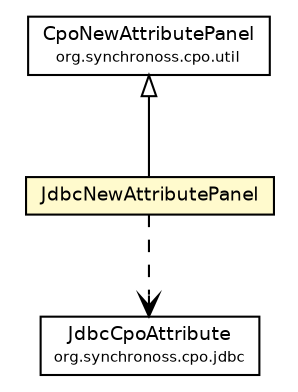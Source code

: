 #!/usr/local/bin/dot
#
# Class diagram 
# Generated by UmlGraph version 4.6 (http://www.spinellis.gr/sw/umlgraph)
#

digraph G {
	edge [fontname="Helvetica",fontsize=10,labelfontname="Helvetica",labelfontsize=10];
	node [fontname="Helvetica",fontsize=10,shape=plaintext];
	// org.synchronoss.cpo.util.CpoNewAttributePanel
	c4058 [label=<<table border="0" cellborder="1" cellspacing="0" cellpadding="2" port="p" href="../CpoNewAttributePanel.html">
		<tr><td><table border="0" cellspacing="0" cellpadding="1">
			<tr><td> CpoNewAttributePanel </td></tr>
			<tr><td><font point-size="7.0"> org.synchronoss.cpo.util </font></td></tr>
		</table></td></tr>
		</table>>, fontname="Helvetica", fontcolor="black", fontsize=9.0];
	// org.synchronoss.cpo.util.jdbc.JdbcNewAttributePanel
	c4084 [label=<<table border="0" cellborder="1" cellspacing="0" cellpadding="2" port="p" bgcolor="lemonChiffon" href="./JdbcNewAttributePanel.html">
		<tr><td><table border="0" cellspacing="0" cellpadding="1">
			<tr><td> JdbcNewAttributePanel </td></tr>
		</table></td></tr>
		</table>>, fontname="Helvetica", fontcolor="black", fontsize=9.0];
	//org.synchronoss.cpo.util.jdbc.JdbcNewAttributePanel extends org.synchronoss.cpo.util.CpoNewAttributePanel
	c4058:p -> c4084:p [dir=back,arrowtail=empty];
	// org.synchronoss.cpo.util.jdbc.JdbcNewAttributePanel DEPEND org.synchronoss.cpo.jdbc.JdbcCpoAttribute
	c4084:p -> c4109:p [taillabel="", label="", headlabel="", fontname="Helvetica", fontcolor="black", fontsize=10.0, color="black", arrowhead=open, style=dashed];
	// org.synchronoss.cpo.jdbc.JdbcCpoAttribute
	c4109 [label=<<table border="0" cellborder="1" cellspacing="0" cellpadding="2" port="p" href="http://java.sun.com/j2se/1.4.2/docs/api/org/synchronoss/cpo/jdbc/JdbcCpoAttribute.html">
		<tr><td><table border="0" cellspacing="0" cellpadding="1">
			<tr><td> JdbcCpoAttribute </td></tr>
			<tr><td><font point-size="7.0"> org.synchronoss.cpo.jdbc </font></td></tr>
		</table></td></tr>
		</table>>, fontname="Helvetica", fontcolor="black", fontsize=9.0];
}

